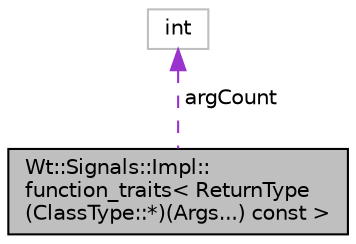 digraph "Wt::Signals::Impl::function_traits&lt; ReturnType(ClassType::*)(Args...) const &gt;"
{
 // LATEX_PDF_SIZE
  edge [fontname="Helvetica",fontsize="10",labelfontname="Helvetica",labelfontsize="10"];
  node [fontname="Helvetica",fontsize="10",shape=record];
  Node1 [label="Wt::Signals::Impl::\lfunction_traits\< ReturnType\l(ClassType::*)(Args...) const \>",height=0.2,width=0.4,color="black", fillcolor="grey75", style="filled", fontcolor="black",tooltip=" "];
  Node2 -> Node1 [dir="back",color="darkorchid3",fontsize="10",style="dashed",label=" argCount" ];
  Node2 [label="int",height=0.2,width=0.4,color="grey75", fillcolor="white", style="filled",tooltip=" "];
}
